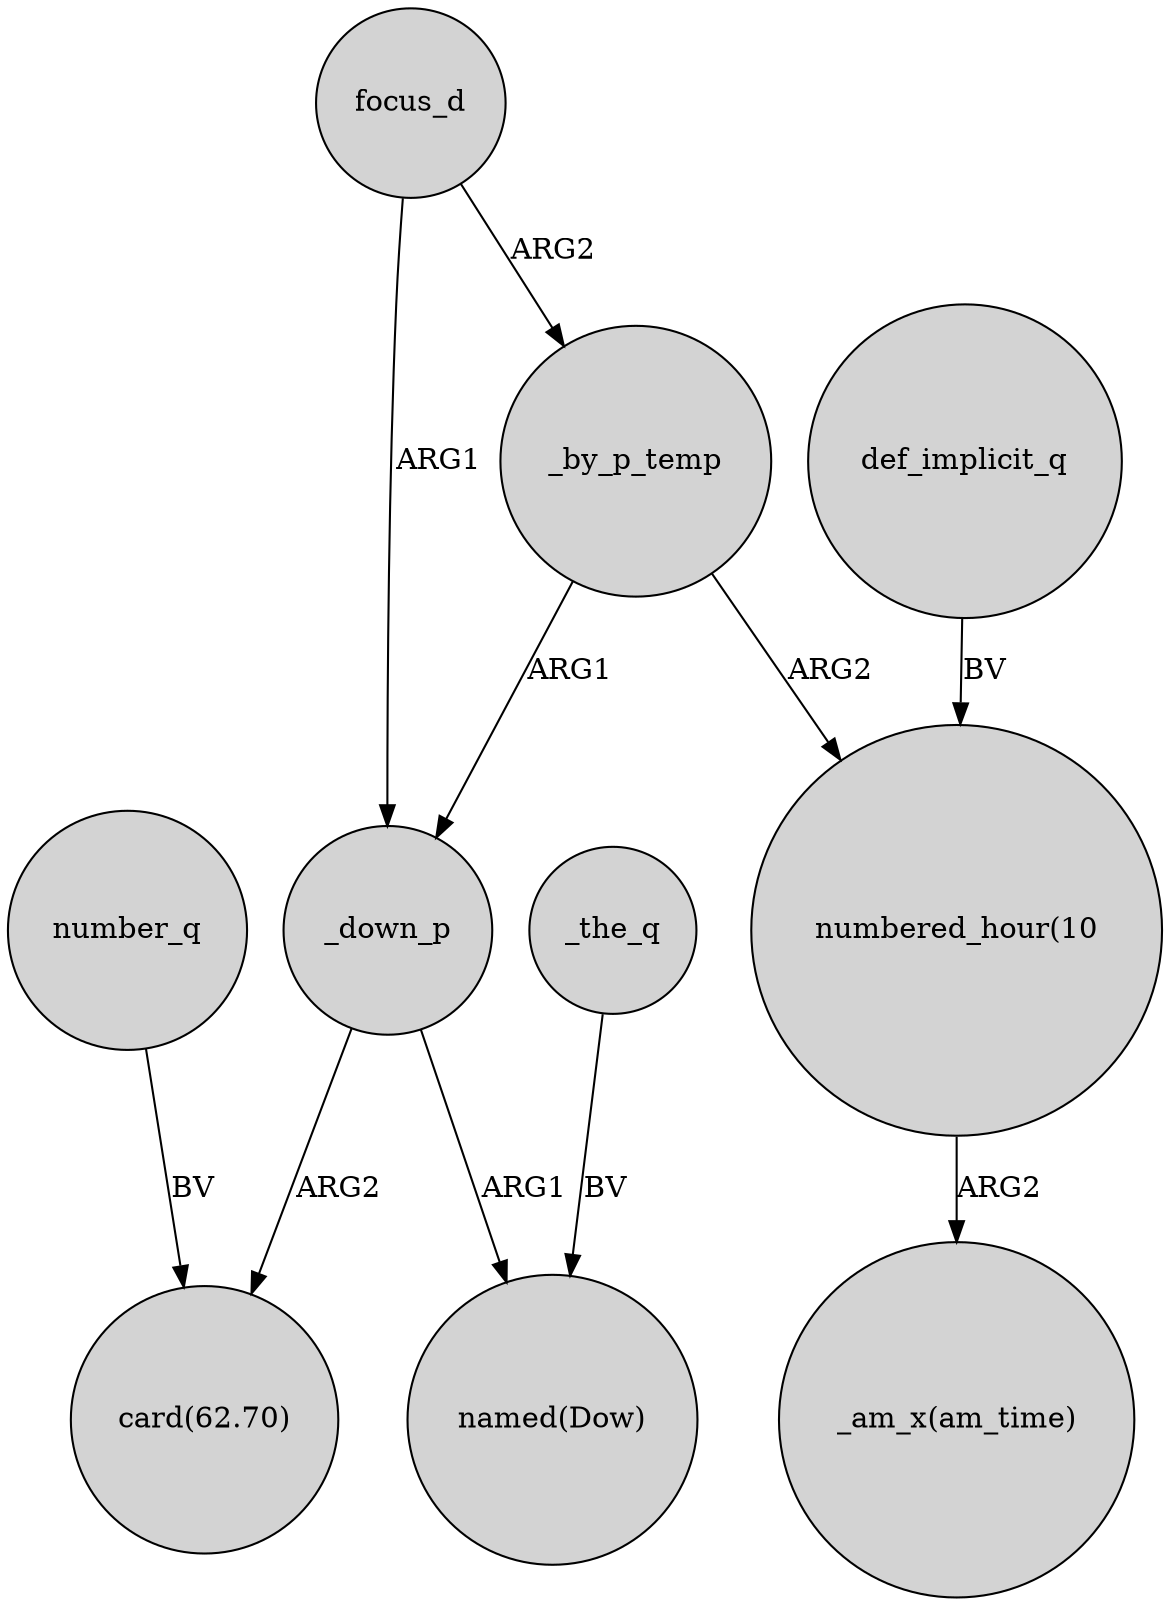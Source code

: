 digraph {
	node [shape=circle style=filled]
	_by_p_temp -> _down_p [label=ARG1]
	_down_p -> "named(Dow)" [label=ARG1]
	_by_p_temp -> "numbered_hour(10":"30)" [label=ARG2]
	focus_d -> _down_p [label=ARG1]
	_the_q -> "named(Dow)" [label=BV]
	def_implicit_q -> "numbered_hour(10":"30)" [label=BV]
	"numbered_hour(10":"30)" -> "_am_x(am_time)" [label=ARG2]
	focus_d -> _by_p_temp [label=ARG2]
	number_q -> "card(62.70)" [label=BV]
	_down_p -> "card(62.70)" [label=ARG2]
}
